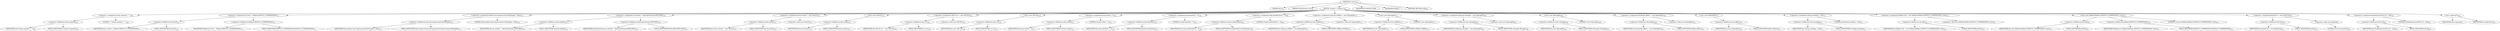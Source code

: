 digraph "&lt;init&gt;" {  
"179" [label = <(METHOD,&lt;init&gt;)<SUB>264</SUB>> ]
"4" [label = <(PARAM,this)<SUB>264</SUB>> ]
"180" [label = <(PARAM,OutputStream out)<SUB>264</SUB>> ]
"181" [label = <(BLOCK,&lt;empty&gt;,&lt;empty&gt;)<SUB>264</SUB>> ]
"182" [label = <(&lt;operator&gt;.assignment,String comment = &quot;&quot;)<SUB>108</SUB>> ]
"183" [label = <(&lt;operator&gt;.fieldAccess,this.comment)<SUB>108</SUB>> ]
"184" [label = <(IDENTIFIER,this,String comment = &quot;&quot;)<SUB>108</SUB>> ]
"185" [label = <(FIELD_IDENTIFIER,comment,comment)<SUB>108</SUB>> ]
"186" [label = <(LITERAL,&quot;&quot;,String comment = &quot;&quot;)<SUB>108</SUB>> ]
"187" [label = <(&lt;operator&gt;.assignment,int level = Deflater.DEFAULT_COMPRESSION)<SUB>115</SUB>> ]
"188" [label = <(&lt;operator&gt;.fieldAccess,this.level)<SUB>115</SUB>> ]
"189" [label = <(IDENTIFIER,this,int level = Deflater.DEFAULT_COMPRESSION)<SUB>115</SUB>> ]
"190" [label = <(FIELD_IDENTIFIER,level,level)<SUB>115</SUB>> ]
"191" [label = <(&lt;operator&gt;.fieldAccess,Deflater.DEFAULT_COMPRESSION)<SUB>115</SUB>> ]
"192" [label = <(IDENTIFIER,Deflater,int level = Deflater.DEFAULT_COMPRESSION)<SUB>115</SUB>> ]
"193" [label = <(FIELD_IDENTIFIER,DEFAULT_COMPRESSION,DEFAULT_COMPRESSION)<SUB>115</SUB>> ]
"194" [label = <(&lt;operator&gt;.assignment,boolean hasCompressionLevelChanged = false)<SUB>123</SUB>> ]
"195" [label = <(&lt;operator&gt;.fieldAccess,this.hasCompressionLevelChanged)<SUB>123</SUB>> ]
"196" [label = <(IDENTIFIER,this,boolean hasCompressionLevelChanged = false)<SUB>123</SUB>> ]
"197" [label = <(FIELD_IDENTIFIER,hasCompressionLevelChanged,hasCompressionLevelChanged)<SUB>123</SUB>> ]
"198" [label = <(LITERAL,false,boolean hasCompressionLevelChanged = false)<SUB>123</SUB>> ]
"199" [label = <(&lt;operator&gt;.assignment,int method = ZipOutputStream.DEFLATED)<SUB>130</SUB>> ]
"200" [label = <(&lt;operator&gt;.fieldAccess,this.method)<SUB>130</SUB>> ]
"201" [label = <(IDENTIFIER,this,int method = ZipOutputStream.DEFLATED)<SUB>130</SUB>> ]
"202" [label = <(FIELD_IDENTIFIER,method,method)<SUB>130</SUB>> ]
"203" [label = <(&lt;operator&gt;.fieldAccess,ZipOutputStream.DEFLATED)<SUB>130</SUB>> ]
"204" [label = <(IDENTIFIER,ZipOutputStream,int method = ZipOutputStream.DEFLATED)<SUB>130</SUB>> ]
"205" [label = <(FIELD_IDENTIFIER,DEFLATED,DEFLATED)<SUB>130</SUB>> ]
"206" [label = <(&lt;operator&gt;.assignment,Vector entries = new Vector())<SUB>137</SUB>> ]
"207" [label = <(&lt;operator&gt;.fieldAccess,this.entries)<SUB>137</SUB>> ]
"208" [label = <(IDENTIFIER,this,Vector entries = new Vector())<SUB>137</SUB>> ]
"209" [label = <(FIELD_IDENTIFIER,entries,entries)<SUB>137</SUB>> ]
"210" [label = <(&lt;operator&gt;.alloc,new Vector())<SUB>137</SUB>> ]
"211" [label = <(&lt;init&gt;,new Vector())<SUB>137</SUB>> ]
"212" [label = <(&lt;operator&gt;.fieldAccess,this.entries)<SUB>137</SUB>> ]
"213" [label = <(IDENTIFIER,this,new Vector())<SUB>137</SUB>> ]
"214" [label = <(FIELD_IDENTIFIER,entries,entries)<SUB>137</SUB>> ]
"215" [label = <(&lt;operator&gt;.assignment,CRC32 crc = new CRC32())<SUB>144</SUB>> ]
"216" [label = <(&lt;operator&gt;.fieldAccess,this.crc)<SUB>144</SUB>> ]
"217" [label = <(IDENTIFIER,this,CRC32 crc = new CRC32())<SUB>144</SUB>> ]
"218" [label = <(FIELD_IDENTIFIER,crc,crc)<SUB>144</SUB>> ]
"219" [label = <(&lt;operator&gt;.alloc,new CRC32())<SUB>144</SUB>> ]
"220" [label = <(&lt;init&gt;,new CRC32())<SUB>144</SUB>> ]
"221" [label = <(&lt;operator&gt;.fieldAccess,this.crc)<SUB>144</SUB>> ]
"222" [label = <(IDENTIFIER,this,new CRC32())<SUB>144</SUB>> ]
"223" [label = <(FIELD_IDENTIFIER,crc,crc)<SUB>144</SUB>> ]
"224" [label = <(&lt;operator&gt;.assignment,long written = 0)<SUB>151</SUB>> ]
"225" [label = <(&lt;operator&gt;.fieldAccess,this.written)<SUB>151</SUB>> ]
"226" [label = <(IDENTIFIER,this,long written = 0)<SUB>151</SUB>> ]
"227" [label = <(FIELD_IDENTIFIER,written,written)<SUB>151</SUB>> ]
"228" [label = <(LITERAL,0,long written = 0)<SUB>151</SUB>> ]
"229" [label = <(&lt;operator&gt;.assignment,long dataStart = 0)<SUB>158</SUB>> ]
"230" [label = <(&lt;operator&gt;.fieldAccess,this.dataStart)<SUB>158</SUB>> ]
"231" [label = <(IDENTIFIER,this,long dataStart = 0)<SUB>158</SUB>> ]
"232" [label = <(FIELD_IDENTIFIER,dataStart,dataStart)<SUB>158</SUB>> ]
"233" [label = <(LITERAL,0,long dataStart = 0)<SUB>158</SUB>> ]
"234" [label = <(&lt;operator&gt;.assignment,long localDataStart = 0)<SUB>166</SUB>> ]
"235" [label = <(&lt;operator&gt;.fieldAccess,this.localDataStart)<SUB>166</SUB>> ]
"236" [label = <(IDENTIFIER,this,long localDataStart = 0)<SUB>166</SUB>> ]
"237" [label = <(FIELD_IDENTIFIER,localDataStart,localDataStart)<SUB>166</SUB>> ]
"238" [label = <(LITERAL,0,long localDataStart = 0)<SUB>166</SUB>> ]
"239" [label = <(&lt;operator&gt;.assignment,ZipLong cdOffset = new ZipLong(0))<SUB>173</SUB>> ]
"240" [label = <(&lt;operator&gt;.fieldAccess,this.cdOffset)<SUB>173</SUB>> ]
"241" [label = <(IDENTIFIER,this,ZipLong cdOffset = new ZipLong(0))<SUB>173</SUB>> ]
"242" [label = <(FIELD_IDENTIFIER,cdOffset,cdOffset)<SUB>173</SUB>> ]
"243" [label = <(&lt;operator&gt;.alloc,new ZipLong(0))<SUB>173</SUB>> ]
"244" [label = <(&lt;init&gt;,new ZipLong(0))<SUB>173</SUB>> ]
"245" [label = <(&lt;operator&gt;.fieldAccess,this.cdOffset)<SUB>173</SUB>> ]
"246" [label = <(IDENTIFIER,this,new ZipLong(0))<SUB>173</SUB>> ]
"247" [label = <(FIELD_IDENTIFIER,cdOffset,cdOffset)<SUB>173</SUB>> ]
"248" [label = <(LITERAL,0,new ZipLong(0))<SUB>173</SUB>> ]
"249" [label = <(&lt;operator&gt;.assignment,ZipLong cdLength = new ZipLong(0))<SUB>180</SUB>> ]
"250" [label = <(&lt;operator&gt;.fieldAccess,this.cdLength)<SUB>180</SUB>> ]
"251" [label = <(IDENTIFIER,this,ZipLong cdLength = new ZipLong(0))<SUB>180</SUB>> ]
"252" [label = <(FIELD_IDENTIFIER,cdLength,cdLength)<SUB>180</SUB>> ]
"253" [label = <(&lt;operator&gt;.alloc,new ZipLong(0))<SUB>180</SUB>> ]
"254" [label = <(&lt;init&gt;,new ZipLong(0))<SUB>180</SUB>> ]
"255" [label = <(&lt;operator&gt;.fieldAccess,this.cdLength)<SUB>180</SUB>> ]
"256" [label = <(IDENTIFIER,this,new ZipLong(0))<SUB>180</SUB>> ]
"257" [label = <(FIELD_IDENTIFIER,cdLength,cdLength)<SUB>180</SUB>> ]
"258" [label = <(LITERAL,0,new ZipLong(0))<SUB>180</SUB>> ]
"259" [label = <(&lt;operator&gt;.assignment,Hashtable offsets = new Hashtable())<SUB>201</SUB>> ]
"260" [label = <(&lt;operator&gt;.fieldAccess,this.offsets)<SUB>201</SUB>> ]
"261" [label = <(IDENTIFIER,this,Hashtable offsets = new Hashtable())<SUB>201</SUB>> ]
"262" [label = <(FIELD_IDENTIFIER,offsets,offsets)<SUB>201</SUB>> ]
"263" [label = <(&lt;operator&gt;.alloc,new Hashtable())<SUB>201</SUB>> ]
"264" [label = <(&lt;init&gt;,new Hashtable())<SUB>201</SUB>> ]
"265" [label = <(&lt;operator&gt;.fieldAccess,this.offsets)<SUB>201</SUB>> ]
"266" [label = <(IDENTIFIER,this,new Hashtable())<SUB>201</SUB>> ]
"267" [label = <(FIELD_IDENTIFIER,offsets,offsets)<SUB>201</SUB>> ]
"268" [label = <(&lt;operator&gt;.assignment,String encoding = null)<SUB>212</SUB>> ]
"269" [label = <(&lt;operator&gt;.fieldAccess,this.encoding)<SUB>212</SUB>> ]
"270" [label = <(IDENTIFIER,this,String encoding = null)<SUB>212</SUB>> ]
"271" [label = <(FIELD_IDENTIFIER,encoding,encoding)<SUB>212</SUB>> ]
"272" [label = <(LITERAL,null,String encoding = null)<SUB>212</SUB>> ]
"273" [label = <(&lt;operator&gt;.assignment,Deflater def = new Deflater(Deflater.DEFAULT_COMPRESSION, true))<SUB>224</SUB>> ]
"274" [label = <(&lt;operator&gt;.fieldAccess,this.def)<SUB>224</SUB>> ]
"275" [label = <(IDENTIFIER,this,Deflater def = new Deflater(Deflater.DEFAULT_COMPRESSION, true))<SUB>224</SUB>> ]
"276" [label = <(FIELD_IDENTIFIER,def,def)<SUB>224</SUB>> ]
"277" [label = <(&lt;operator&gt;.alloc,new Deflater(Deflater.DEFAULT_COMPRESSION, true))<SUB>224</SUB>> ]
"278" [label = <(&lt;init&gt;,new Deflater(Deflater.DEFAULT_COMPRESSION, true))<SUB>224</SUB>> ]
"279" [label = <(&lt;operator&gt;.fieldAccess,this.def)<SUB>224</SUB>> ]
"280" [label = <(IDENTIFIER,this,new Deflater(Deflater.DEFAULT_COMPRESSION, true))<SUB>224</SUB>> ]
"281" [label = <(FIELD_IDENTIFIER,def,def)<SUB>224</SUB>> ]
"282" [label = <(&lt;operator&gt;.fieldAccess,Deflater.DEFAULT_COMPRESSION)<SUB>224</SUB>> ]
"283" [label = <(IDENTIFIER,Deflater,new Deflater(Deflater.DEFAULT_COMPRESSION, true))<SUB>224</SUB>> ]
"284" [label = <(FIELD_IDENTIFIER,DEFAULT_COMPRESSION,DEFAULT_COMPRESSION)<SUB>224</SUB>> ]
"285" [label = <(LITERAL,true,new Deflater(Deflater.DEFAULT_COMPRESSION, true))<SUB>224</SUB>> ]
"286" [label = <(&lt;operator&gt;.assignment,byte[] buf = new byte[512])<SUB>236</SUB>> ]
"287" [label = <(&lt;operator&gt;.fieldAccess,this.buf)<SUB>236</SUB>> ]
"288" [label = <(IDENTIFIER,this,byte[] buf = new byte[512])<SUB>236</SUB>> ]
"289" [label = <(FIELD_IDENTIFIER,buf,buf)<SUB>236</SUB>> ]
"290" [label = <(&lt;operator&gt;.alloc,new byte[512])> ]
"291" [label = <(LITERAL,512,new byte[512])<SUB>236</SUB>> ]
"292" [label = <(&lt;operator&gt;.assignment,RandomAccessFile raf = null)<SUB>243</SUB>> ]
"293" [label = <(&lt;operator&gt;.fieldAccess,this.raf)<SUB>243</SUB>> ]
"294" [label = <(IDENTIFIER,this,RandomAccessFile raf = null)<SUB>243</SUB>> ]
"295" [label = <(FIELD_IDENTIFIER,raf,raf)<SUB>243</SUB>> ]
"296" [label = <(LITERAL,null,RandomAccessFile raf = null)<SUB>243</SUB>> ]
"297" [label = <(&lt;init&gt;,super(out);)<SUB>265</SUB>> ]
"3" [label = <(IDENTIFIER,this,super(out);)> ]
"298" [label = <(IDENTIFIER,out,super(out);)<SUB>265</SUB>> ]
"299" [label = <(MODIFIER,CONSTRUCTOR)> ]
"300" [label = <(MODIFIER,PUBLIC)> ]
"301" [label = <(METHOD_RETURN,void)<SUB>266</SUB>> ]
  "179" -> "4" 
  "179" -> "180" 
  "179" -> "181" 
  "179" -> "299" 
  "179" -> "300" 
  "179" -> "301" 
  "181" -> "182" 
  "181" -> "187" 
  "181" -> "194" 
  "181" -> "199" 
  "181" -> "206" 
  "181" -> "211" 
  "181" -> "215" 
  "181" -> "220" 
  "181" -> "224" 
  "181" -> "229" 
  "181" -> "234" 
  "181" -> "239" 
  "181" -> "244" 
  "181" -> "249" 
  "181" -> "254" 
  "181" -> "259" 
  "181" -> "264" 
  "181" -> "268" 
  "181" -> "273" 
  "181" -> "278" 
  "181" -> "286" 
  "181" -> "292" 
  "181" -> "297" 
  "182" -> "183" 
  "182" -> "186" 
  "183" -> "184" 
  "183" -> "185" 
  "187" -> "188" 
  "187" -> "191" 
  "188" -> "189" 
  "188" -> "190" 
  "191" -> "192" 
  "191" -> "193" 
  "194" -> "195" 
  "194" -> "198" 
  "195" -> "196" 
  "195" -> "197" 
  "199" -> "200" 
  "199" -> "203" 
  "200" -> "201" 
  "200" -> "202" 
  "203" -> "204" 
  "203" -> "205" 
  "206" -> "207" 
  "206" -> "210" 
  "207" -> "208" 
  "207" -> "209" 
  "211" -> "212" 
  "212" -> "213" 
  "212" -> "214" 
  "215" -> "216" 
  "215" -> "219" 
  "216" -> "217" 
  "216" -> "218" 
  "220" -> "221" 
  "221" -> "222" 
  "221" -> "223" 
  "224" -> "225" 
  "224" -> "228" 
  "225" -> "226" 
  "225" -> "227" 
  "229" -> "230" 
  "229" -> "233" 
  "230" -> "231" 
  "230" -> "232" 
  "234" -> "235" 
  "234" -> "238" 
  "235" -> "236" 
  "235" -> "237" 
  "239" -> "240" 
  "239" -> "243" 
  "240" -> "241" 
  "240" -> "242" 
  "244" -> "245" 
  "244" -> "248" 
  "245" -> "246" 
  "245" -> "247" 
  "249" -> "250" 
  "249" -> "253" 
  "250" -> "251" 
  "250" -> "252" 
  "254" -> "255" 
  "254" -> "258" 
  "255" -> "256" 
  "255" -> "257" 
  "259" -> "260" 
  "259" -> "263" 
  "260" -> "261" 
  "260" -> "262" 
  "264" -> "265" 
  "265" -> "266" 
  "265" -> "267" 
  "268" -> "269" 
  "268" -> "272" 
  "269" -> "270" 
  "269" -> "271" 
  "273" -> "274" 
  "273" -> "277" 
  "274" -> "275" 
  "274" -> "276" 
  "278" -> "279" 
  "278" -> "282" 
  "278" -> "285" 
  "279" -> "280" 
  "279" -> "281" 
  "282" -> "283" 
  "282" -> "284" 
  "286" -> "287" 
  "286" -> "290" 
  "287" -> "288" 
  "287" -> "289" 
  "290" -> "291" 
  "292" -> "293" 
  "292" -> "296" 
  "293" -> "294" 
  "293" -> "295" 
  "297" -> "3" 
  "297" -> "298" 
}
